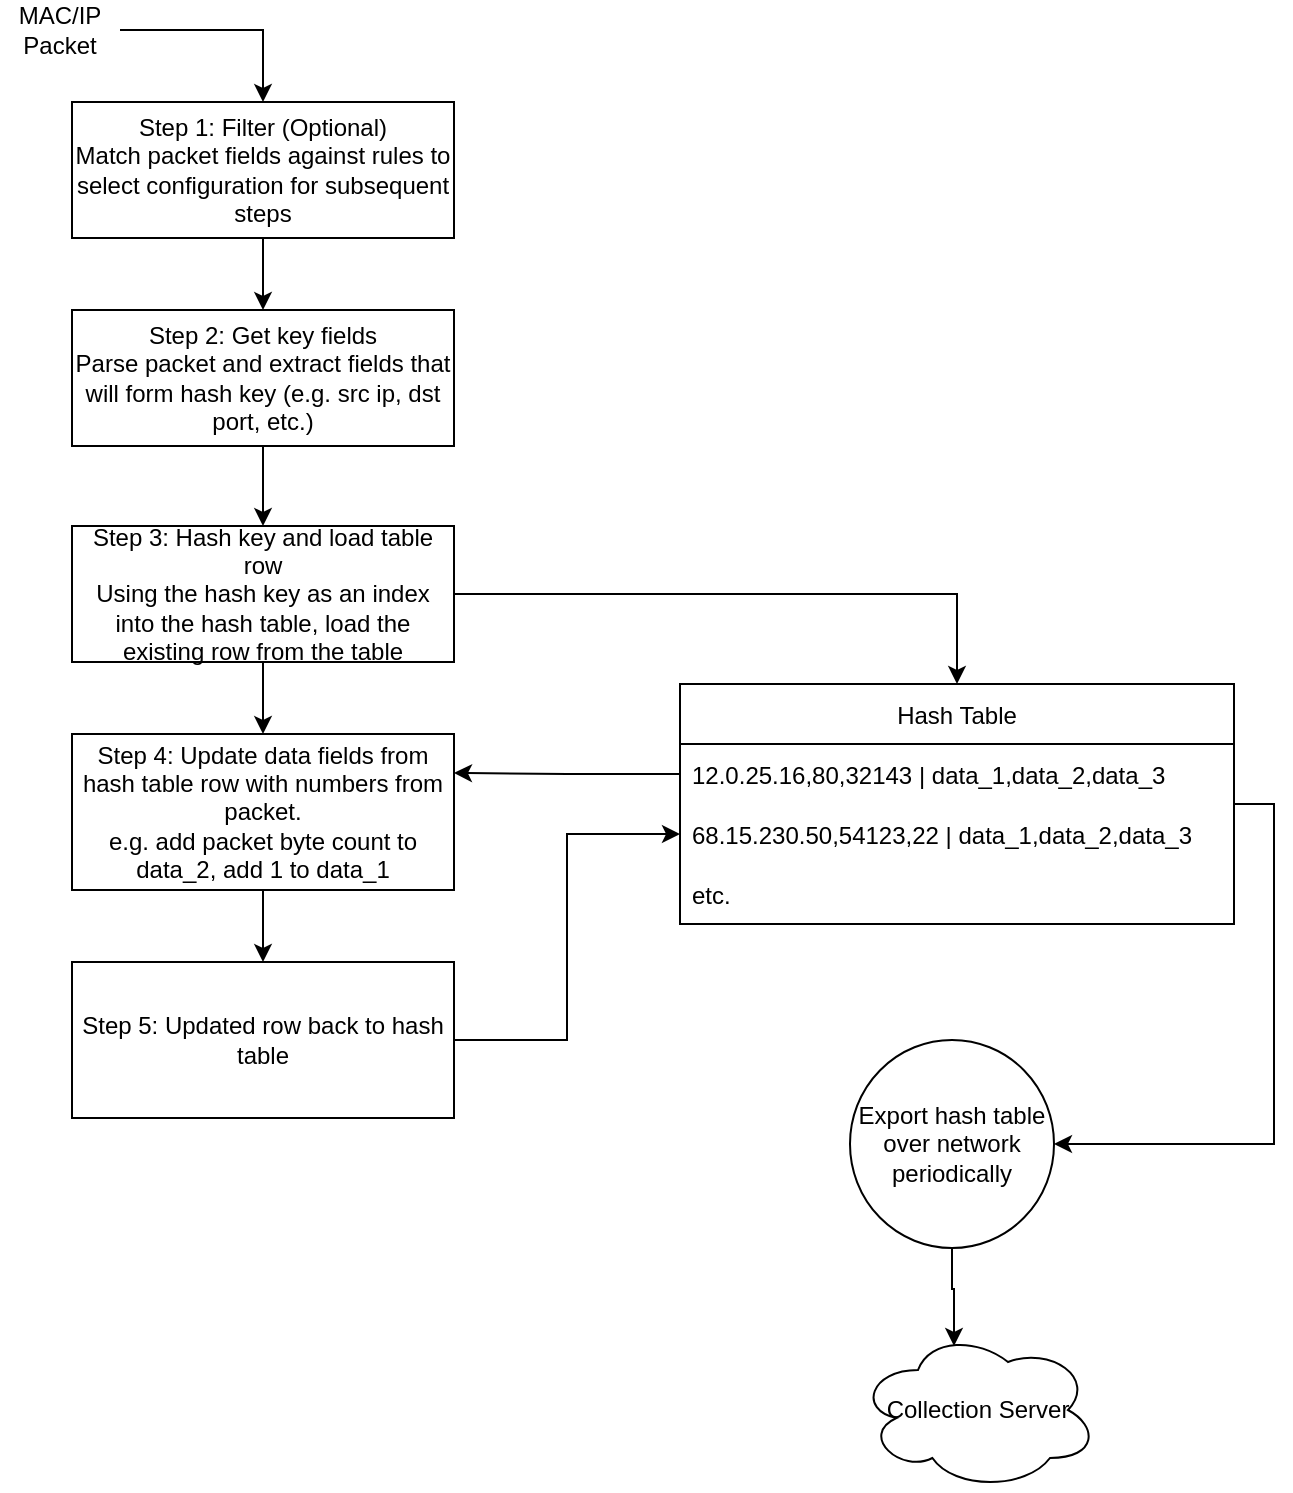 <mxfile version="17.4.0" type="device"><diagram id="_jwtyj2BbnCZjHqNOrbZ" name="Page-1"><mxGraphModel dx="1226" dy="1800" grid="0" gridSize="10" guides="1" tooltips="1" connect="1" arrows="1" fold="1" page="1" pageScale="1" pageWidth="850" pageHeight="1100" math="0" shadow="0"><root><mxCell id="0"/><mxCell id="1" parent="0"/><mxCell id="XOaEpfxI_GABRFOGaa8k-3" style="edgeStyle=orthogonalEdgeStyle;rounded=0;orthogonalLoop=1;jettySize=auto;html=1;exitX=0.5;exitY=1;exitDx=0;exitDy=0;entryX=0.5;entryY=0;entryDx=0;entryDy=0;" edge="1" parent="1" source="XOaEpfxI_GABRFOGaa8k-1" target="XOaEpfxI_GABRFOGaa8k-2"><mxGeometry relative="1" as="geometry"/></mxCell><mxCell id="XOaEpfxI_GABRFOGaa8k-1" value="&lt;div&gt;Step 1: Filter (Optional)&lt;/div&gt;Match packet fields against rules to select configuration for subsequent steps" style="rounded=0;whiteSpace=wrap;html=1;" vertex="1" parent="1"><mxGeometry x="124" y="91" width="191" height="68" as="geometry"/></mxCell><mxCell id="XOaEpfxI_GABRFOGaa8k-5" style="edgeStyle=orthogonalEdgeStyle;rounded=0;orthogonalLoop=1;jettySize=auto;html=1;exitX=0.5;exitY=1;exitDx=0;exitDy=0;entryX=0.5;entryY=0;entryDx=0;entryDy=0;" edge="1" parent="1" source="XOaEpfxI_GABRFOGaa8k-2" target="XOaEpfxI_GABRFOGaa8k-4"><mxGeometry relative="1" as="geometry"/></mxCell><mxCell id="XOaEpfxI_GABRFOGaa8k-2" value="&lt;div&gt;Step 2: Get key fields&lt;/div&gt;&lt;div&gt;Parse packet and extract fields that will form hash key (e.g. src ip, dst port, etc.)&lt;br&gt;&lt;/div&gt;" style="rounded=0;whiteSpace=wrap;html=1;" vertex="1" parent="1"><mxGeometry x="124" y="195" width="191" height="68" as="geometry"/></mxCell><mxCell id="XOaEpfxI_GABRFOGaa8k-14" style="edgeStyle=orthogonalEdgeStyle;rounded=0;orthogonalLoop=1;jettySize=auto;html=1;exitX=0.5;exitY=1;exitDx=0;exitDy=0;entryX=0.5;entryY=0;entryDx=0;entryDy=0;" edge="1" parent="1" source="XOaEpfxI_GABRFOGaa8k-4" target="XOaEpfxI_GABRFOGaa8k-13"><mxGeometry relative="1" as="geometry"/></mxCell><mxCell id="XOaEpfxI_GABRFOGaa8k-16" style="edgeStyle=orthogonalEdgeStyle;rounded=0;orthogonalLoop=1;jettySize=auto;html=1;exitX=1;exitY=0.5;exitDx=0;exitDy=0;entryX=0.5;entryY=0;entryDx=0;entryDy=0;" edge="1" parent="1" source="XOaEpfxI_GABRFOGaa8k-4" target="XOaEpfxI_GABRFOGaa8k-8"><mxGeometry relative="1" as="geometry"/></mxCell><mxCell id="XOaEpfxI_GABRFOGaa8k-4" value="&lt;div&gt;Step 3: Hash key and load table row&lt;/div&gt;&lt;div&gt;Using the hash key as an index into the hash table, load the existing row from the table&lt;br&gt;&lt;/div&gt;" style="rounded=0;whiteSpace=wrap;html=1;" vertex="1" parent="1"><mxGeometry x="124" y="303" width="191" height="68" as="geometry"/></mxCell><mxCell id="XOaEpfxI_GABRFOGaa8k-7" style="edgeStyle=orthogonalEdgeStyle;rounded=0;orthogonalLoop=1;jettySize=auto;html=1;exitX=1;exitY=0.5;exitDx=0;exitDy=0;entryX=0.5;entryY=0;entryDx=0;entryDy=0;" edge="1" parent="1" source="XOaEpfxI_GABRFOGaa8k-6" target="XOaEpfxI_GABRFOGaa8k-1"><mxGeometry relative="1" as="geometry"/></mxCell><mxCell id="XOaEpfxI_GABRFOGaa8k-6" value="MAC/IP Packet" style="text;html=1;strokeColor=none;fillColor=none;align=center;verticalAlign=middle;whiteSpace=wrap;rounded=0;" vertex="1" parent="1"><mxGeometry x="88" y="40" width="60" height="30" as="geometry"/></mxCell><mxCell id="XOaEpfxI_GABRFOGaa8k-21" style="edgeStyle=orthogonalEdgeStyle;rounded=0;orthogonalLoop=1;jettySize=auto;html=1;exitX=1;exitY=0.5;exitDx=0;exitDy=0;entryX=1;entryY=0.5;entryDx=0;entryDy=0;" edge="1" parent="1" source="XOaEpfxI_GABRFOGaa8k-8" target="XOaEpfxI_GABRFOGaa8k-20"><mxGeometry relative="1" as="geometry"/></mxCell><mxCell id="XOaEpfxI_GABRFOGaa8k-8" value="Hash Table" style="swimlane;fontStyle=0;childLayout=stackLayout;horizontal=1;startSize=30;horizontalStack=0;resizeParent=1;resizeParentMax=0;resizeLast=0;collapsible=1;marginBottom=0;" vertex="1" parent="1"><mxGeometry x="428" y="382" width="277" height="120" as="geometry"/></mxCell><mxCell id="XOaEpfxI_GABRFOGaa8k-9" value="12.0.25.16,80,32143 | data_1,data_2,data_3" style="text;strokeColor=none;fillColor=none;align=left;verticalAlign=middle;spacingLeft=4;spacingRight=4;overflow=hidden;points=[[0,0.5],[1,0.5]];portConstraint=eastwest;rotatable=0;" vertex="1" parent="XOaEpfxI_GABRFOGaa8k-8"><mxGeometry y="30" width="277" height="30" as="geometry"/></mxCell><mxCell id="XOaEpfxI_GABRFOGaa8k-10" value="68.15.230.50,54123,22 | data_1,data_2,data_3" style="text;strokeColor=none;fillColor=none;align=left;verticalAlign=middle;spacingLeft=4;spacingRight=4;overflow=hidden;points=[[0,0.5],[1,0.5]];portConstraint=eastwest;rotatable=0;" vertex="1" parent="XOaEpfxI_GABRFOGaa8k-8"><mxGeometry y="60" width="277" height="30" as="geometry"/></mxCell><mxCell id="XOaEpfxI_GABRFOGaa8k-11" value="etc." style="text;strokeColor=none;fillColor=none;align=left;verticalAlign=middle;spacingLeft=4;spacingRight=4;overflow=hidden;points=[[0,0.5],[1,0.5]];portConstraint=eastwest;rotatable=0;" vertex="1" parent="XOaEpfxI_GABRFOGaa8k-8"><mxGeometry y="90" width="277" height="30" as="geometry"/></mxCell><mxCell id="XOaEpfxI_GABRFOGaa8k-18" style="edgeStyle=orthogonalEdgeStyle;rounded=0;orthogonalLoop=1;jettySize=auto;html=1;exitX=0.5;exitY=1;exitDx=0;exitDy=0;entryX=0.5;entryY=0;entryDx=0;entryDy=0;" edge="1" parent="1" source="XOaEpfxI_GABRFOGaa8k-13" target="XOaEpfxI_GABRFOGaa8k-17"><mxGeometry relative="1" as="geometry"/></mxCell><mxCell id="XOaEpfxI_GABRFOGaa8k-13" value="&lt;div&gt;Step 4: Update data fields from hash table row with numbers from packet.&lt;/div&gt;&lt;div&gt;e.g. add packet byte count to data_2, add 1 to data_1&lt;br&gt;&lt;/div&gt;" style="rounded=0;whiteSpace=wrap;html=1;" vertex="1" parent="1"><mxGeometry x="124" y="407" width="191" height="78" as="geometry"/></mxCell><mxCell id="XOaEpfxI_GABRFOGaa8k-15" style="edgeStyle=orthogonalEdgeStyle;rounded=0;orthogonalLoop=1;jettySize=auto;html=1;exitX=0;exitY=0.5;exitDx=0;exitDy=0;entryX=1;entryY=0.25;entryDx=0;entryDy=0;" edge="1" parent="1" source="XOaEpfxI_GABRFOGaa8k-9" target="XOaEpfxI_GABRFOGaa8k-13"><mxGeometry relative="1" as="geometry"/></mxCell><mxCell id="XOaEpfxI_GABRFOGaa8k-19" style="edgeStyle=orthogonalEdgeStyle;rounded=0;orthogonalLoop=1;jettySize=auto;html=1;exitX=1;exitY=0.5;exitDx=0;exitDy=0;entryX=0;entryY=0.5;entryDx=0;entryDy=0;" edge="1" parent="1" source="XOaEpfxI_GABRFOGaa8k-17" target="XOaEpfxI_GABRFOGaa8k-10"><mxGeometry relative="1" as="geometry"/></mxCell><mxCell id="XOaEpfxI_GABRFOGaa8k-17" value="Step 5: Updated row back to hash table" style="rounded=0;whiteSpace=wrap;html=1;" vertex="1" parent="1"><mxGeometry x="124" y="521" width="191" height="78" as="geometry"/></mxCell><mxCell id="XOaEpfxI_GABRFOGaa8k-23" style="edgeStyle=orthogonalEdgeStyle;rounded=0;orthogonalLoop=1;jettySize=auto;html=1;exitX=0.5;exitY=1;exitDx=0;exitDy=0;entryX=0.4;entryY=0.1;entryDx=0;entryDy=0;entryPerimeter=0;" edge="1" parent="1" source="XOaEpfxI_GABRFOGaa8k-20" target="XOaEpfxI_GABRFOGaa8k-22"><mxGeometry relative="1" as="geometry"/></mxCell><mxCell id="XOaEpfxI_GABRFOGaa8k-20" value="Export hash table over network periodically" style="ellipse;whiteSpace=wrap;html=1;" vertex="1" parent="1"><mxGeometry x="513" y="560" width="102" height="104" as="geometry"/></mxCell><mxCell id="XOaEpfxI_GABRFOGaa8k-22" value="Collection Server" style="ellipse;shape=cloud;whiteSpace=wrap;html=1;" vertex="1" parent="1"><mxGeometry x="517" y="705" width="120" height="80" as="geometry"/></mxCell></root></mxGraphModel></diagram></mxfile>